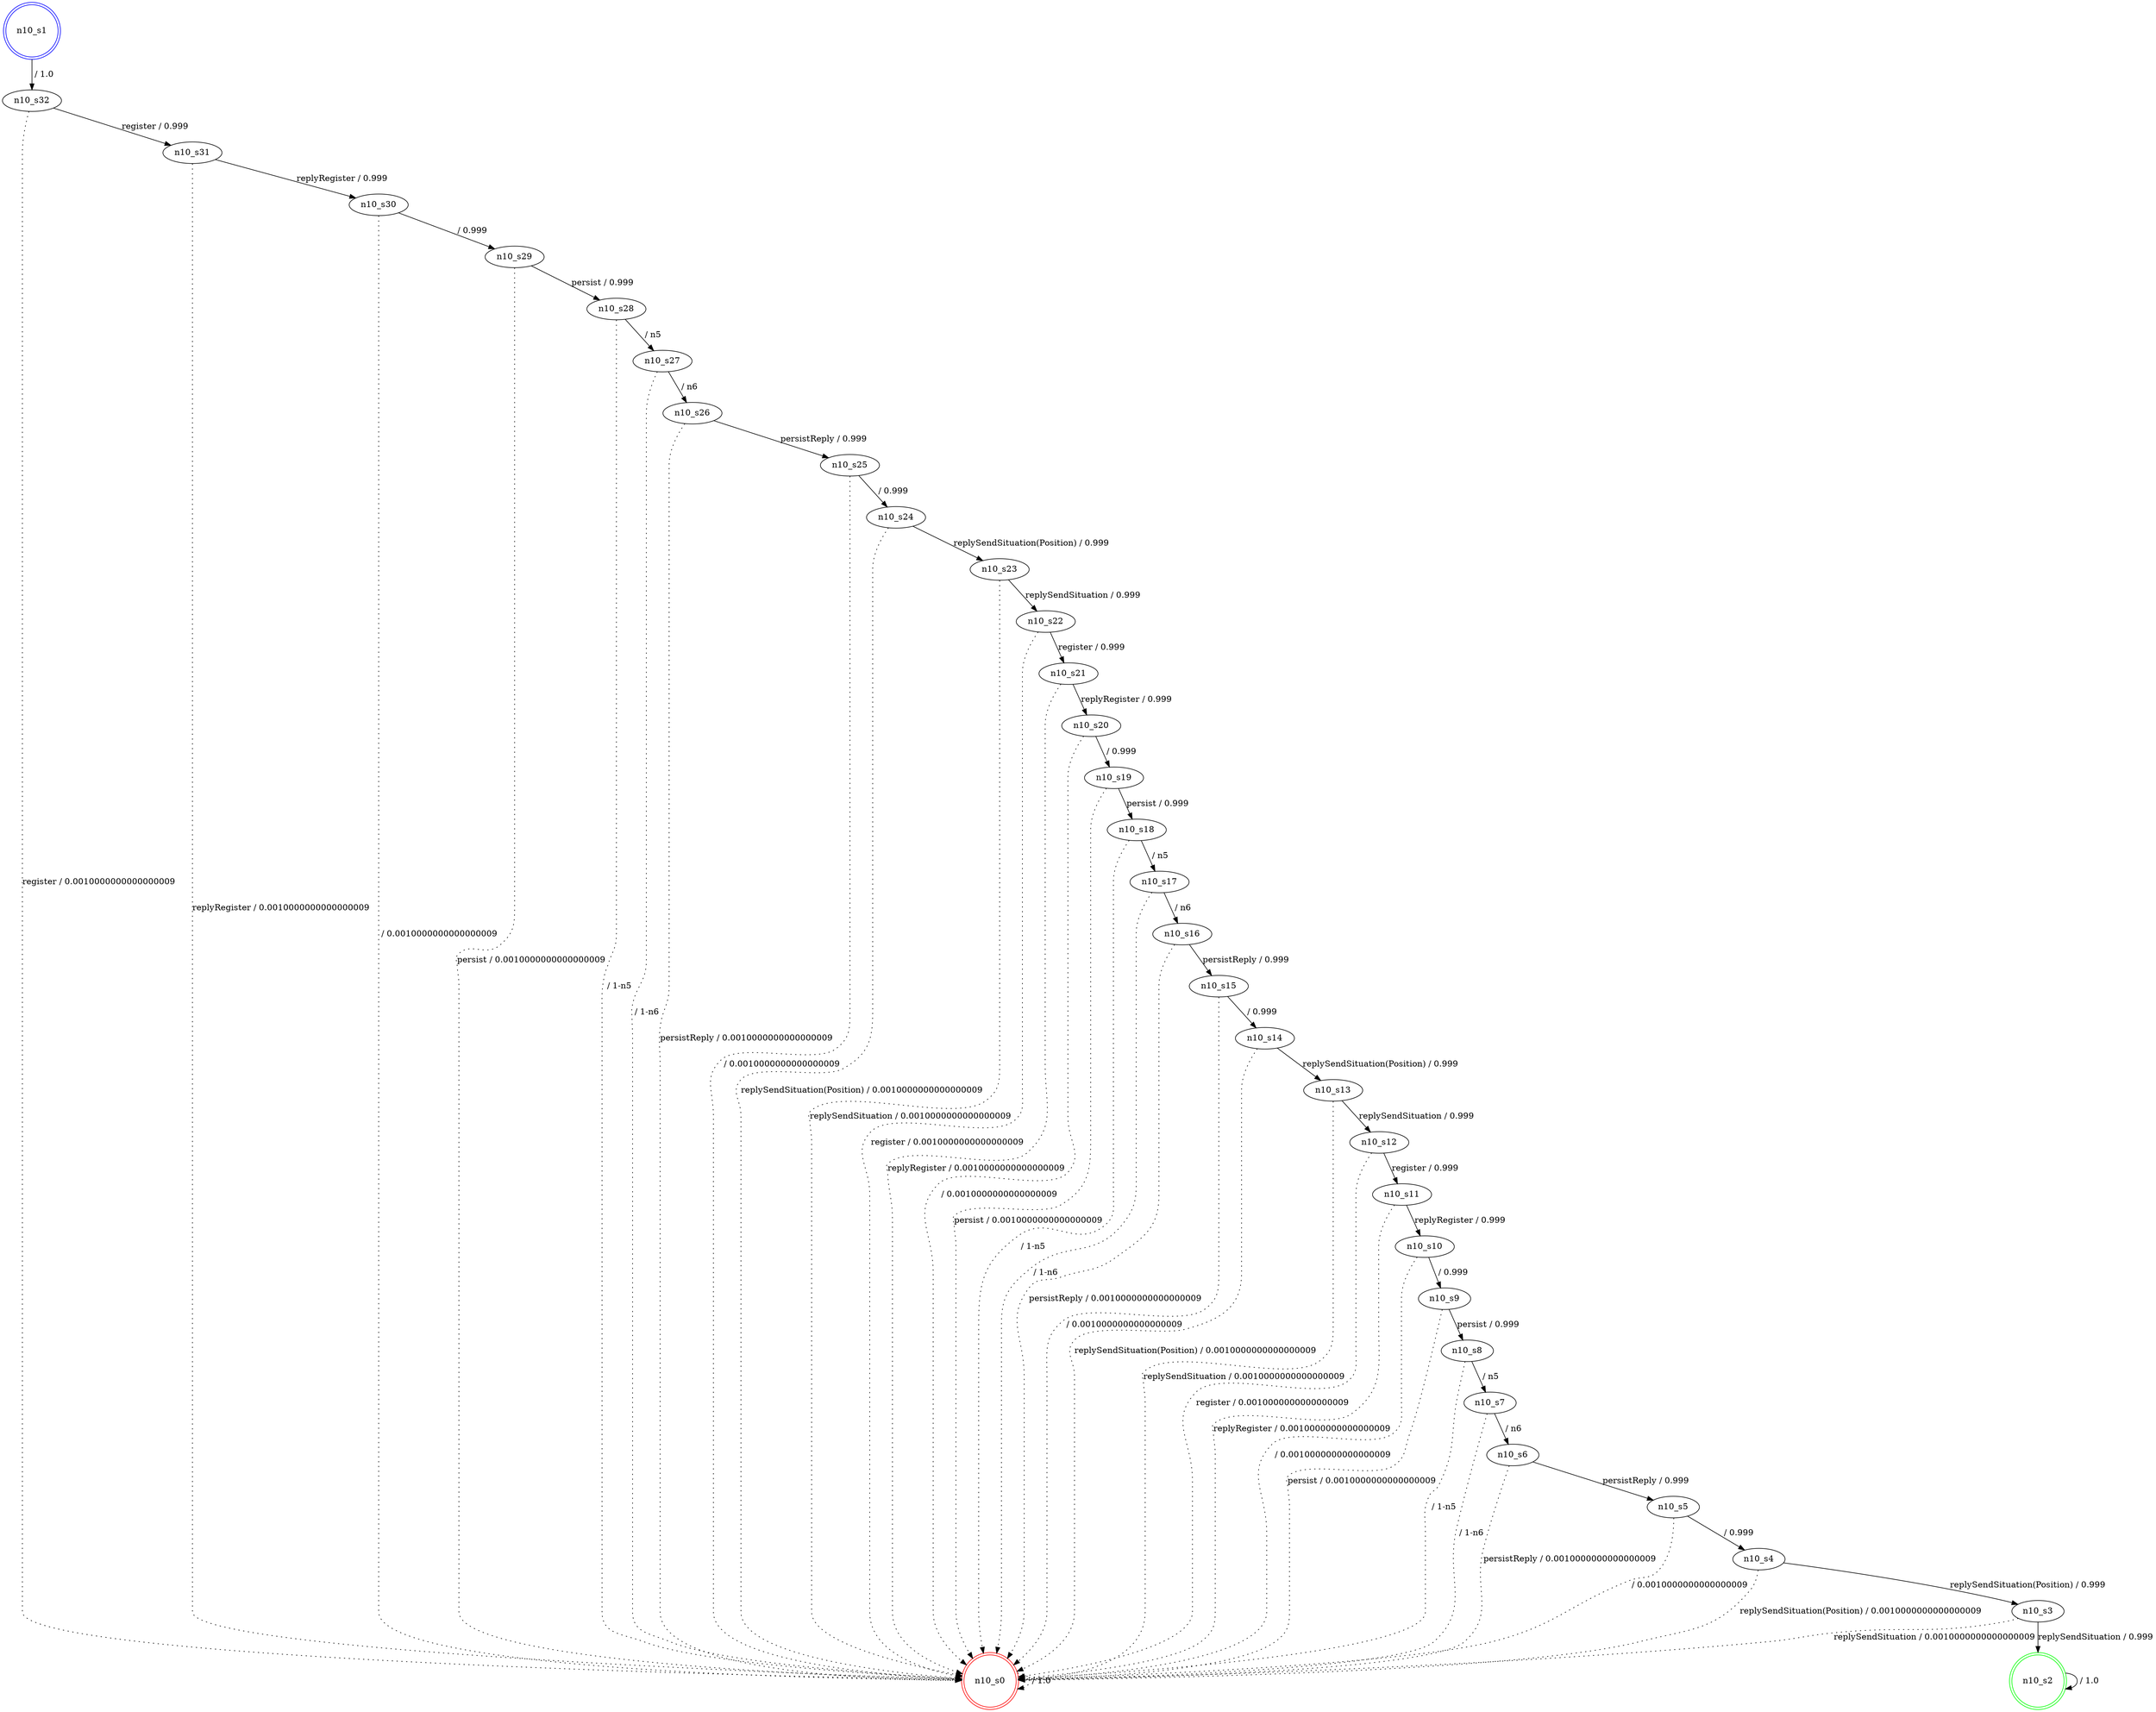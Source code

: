 digraph graphname {
n10_s0 [label="n10_s0",color=red,shape=doublecircle ];
n10_s1 [label="n10_s1",color=blue,shape=doublecircle ];
n10_s2 [label="n10_s2",color=green,shape=doublecircle ];
n10_s3 [label="n10_s3" ];
n10_s4 [label="n10_s4" ];
n10_s5 [label="n10_s5" ];
n10_s6 [label="n10_s6" ];
n10_s7 [label="n10_s7" ];
n10_s8 [label="n10_s8" ];
n10_s9 [label="n10_s9" ];
n10_s10 [label="n10_s10" ];
n10_s11 [label="n10_s11" ];
n10_s12 [label="n10_s12" ];
n10_s13 [label="n10_s13" ];
n10_s14 [label="n10_s14" ];
n10_s15 [label="n10_s15" ];
n10_s16 [label="n10_s16" ];
n10_s17 [label="n10_s17" ];
n10_s18 [label="n10_s18" ];
n10_s19 [label="n10_s19" ];
n10_s20 [label="n10_s20" ];
n10_s21 [label="n10_s21" ];
n10_s22 [label="n10_s22" ];
n10_s23 [label="n10_s23" ];
n10_s24 [label="n10_s24" ];
n10_s25 [label="n10_s25" ];
n10_s26 [label="n10_s26" ];
n10_s27 [label="n10_s27" ];
n10_s28 [label="n10_s28" ];
n10_s29 [label="n10_s29" ];
n10_s30 [label="n10_s30" ];
n10_s31 [label="n10_s31" ];
n10_s32 [label="n10_s32" ];
n10_s0 -> n10_s0 [label=" / 1.0", style=dotted];
n10_s1 -> n10_s32 [label=" / 1.0"];
n10_s2 -> n10_s2 [label=" / 1.0"];
n10_s3 -> n10_s2 [label="replySendSituation / 0.999"];
n10_s3 -> n10_s0 [label="replySendSituation / 0.0010000000000000009", style=dotted];
n10_s4 -> n10_s3 [label="replySendSituation(Position) / 0.999"];
n10_s4 -> n10_s0 [label="replySendSituation(Position) / 0.0010000000000000009", style=dotted];
n10_s5 -> n10_s4 [label=" / 0.999"];
n10_s5 -> n10_s0 [label=" / 0.0010000000000000009", style=dotted];
n10_s6 -> n10_s5 [label="persistReply / 0.999"];
n10_s6 -> n10_s0 [label="persistReply / 0.0010000000000000009", style=dotted];
n10_s7 -> n10_s6 [label=" / n6"];
n10_s7 -> n10_s0 [label=" / 1-n6", style=dotted];
n10_s8 -> n10_s7 [label=" / n5"];
n10_s8 -> n10_s0 [label=" / 1-n5", style=dotted];
n10_s9 -> n10_s8 [label="persist / 0.999"];
n10_s9 -> n10_s0 [label="persist / 0.0010000000000000009", style=dotted];
n10_s10 -> n10_s9 [label=" / 0.999"];
n10_s10 -> n10_s0 [label=" / 0.0010000000000000009", style=dotted];
n10_s11 -> n10_s10 [label="replyRegister / 0.999"];
n10_s11 -> n10_s0 [label="replyRegister / 0.0010000000000000009", style=dotted];
n10_s12 -> n10_s11 [label="register / 0.999"];
n10_s12 -> n10_s0 [label="register / 0.0010000000000000009", style=dotted];
n10_s13 -> n10_s12 [label="replySendSituation / 0.999"];
n10_s13 -> n10_s0 [label="replySendSituation / 0.0010000000000000009", style=dotted];
n10_s14 -> n10_s13 [label="replySendSituation(Position) / 0.999"];
n10_s14 -> n10_s0 [label="replySendSituation(Position) / 0.0010000000000000009", style=dotted];
n10_s15 -> n10_s14 [label=" / 0.999"];
n10_s15 -> n10_s0 [label=" / 0.0010000000000000009", style=dotted];
n10_s16 -> n10_s15 [label="persistReply / 0.999"];
n10_s16 -> n10_s0 [label="persistReply / 0.0010000000000000009", style=dotted];
n10_s17 -> n10_s16 [label=" / n6"];
n10_s17 -> n10_s0 [label=" / 1-n6", style=dotted];
n10_s18 -> n10_s17 [label=" / n5"];
n10_s18 -> n10_s0 [label=" / 1-n5", style=dotted];
n10_s19 -> n10_s18 [label="persist / 0.999"];
n10_s19 -> n10_s0 [label="persist / 0.0010000000000000009", style=dotted];
n10_s20 -> n10_s19 [label=" / 0.999"];
n10_s20 -> n10_s0 [label=" / 0.0010000000000000009", style=dotted];
n10_s21 -> n10_s20 [label="replyRegister / 0.999"];
n10_s21 -> n10_s0 [label="replyRegister / 0.0010000000000000009", style=dotted];
n10_s22 -> n10_s21 [label="register / 0.999"];
n10_s22 -> n10_s0 [label="register / 0.0010000000000000009", style=dotted];
n10_s23 -> n10_s22 [label="replySendSituation / 0.999"];
n10_s23 -> n10_s0 [label="replySendSituation / 0.0010000000000000009", style=dotted];
n10_s24 -> n10_s23 [label="replySendSituation(Position) / 0.999"];
n10_s24 -> n10_s0 [label="replySendSituation(Position) / 0.0010000000000000009", style=dotted];
n10_s25 -> n10_s24 [label=" / 0.999"];
n10_s25 -> n10_s0 [label=" / 0.0010000000000000009", style=dotted];
n10_s26 -> n10_s25 [label="persistReply / 0.999"];
n10_s26 -> n10_s0 [label="persistReply / 0.0010000000000000009", style=dotted];
n10_s27 -> n10_s26 [label=" / n6"];
n10_s27 -> n10_s0 [label=" / 1-n6", style=dotted];
n10_s28 -> n10_s27 [label=" / n5"];
n10_s28 -> n10_s0 [label=" / 1-n5", style=dotted];
n10_s29 -> n10_s28 [label="persist / 0.999"];
n10_s29 -> n10_s0 [label="persist / 0.0010000000000000009", style=dotted];
n10_s30 -> n10_s29 [label=" / 0.999"];
n10_s30 -> n10_s0 [label=" / 0.0010000000000000009", style=dotted];
n10_s31 -> n10_s30 [label="replyRegister / 0.999"];
n10_s31 -> n10_s0 [label="replyRegister / 0.0010000000000000009", style=dotted];
n10_s32 -> n10_s31 [label="register / 0.999"];
n10_s32 -> n10_s0 [label="register / 0.0010000000000000009", style=dotted];
}